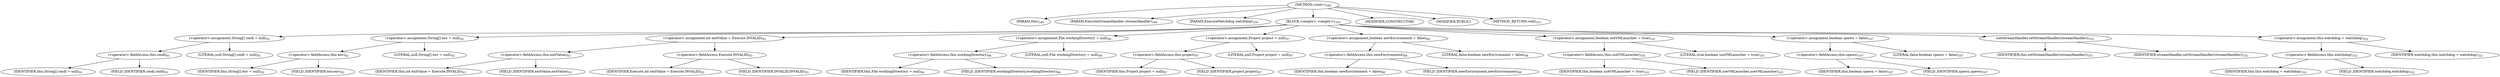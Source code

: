 digraph "&lt;init&gt;" {  
"690" [label = <(METHOD,&lt;init&gt;)<SUB>349</SUB>> ]
"24" [label = <(PARAM,this)<SUB>349</SUB>> ]
"691" [label = <(PARAM,ExecuteStreamHandler streamHandler)<SUB>349</SUB>> ]
"692" [label = <(PARAM,ExecuteWatchdog watchdog)<SUB>350</SUB>> ]
"693" [label = <(BLOCK,&lt;empty&gt;,&lt;empty&gt;)<SUB>350</SUB>> ]
"694" [label = <(&lt;operator&gt;.assignment,String[] cmdl = null)<SUB>91</SUB>> ]
"695" [label = <(&lt;operator&gt;.fieldAccess,this.cmdl)<SUB>91</SUB>> ]
"696" [label = <(IDENTIFIER,this,String[] cmdl = null)<SUB>91</SUB>> ]
"697" [label = <(FIELD_IDENTIFIER,cmdl,cmdl)<SUB>91</SUB>> ]
"698" [label = <(LITERAL,null,String[] cmdl = null)<SUB>91</SUB>> ]
"699" [label = <(&lt;operator&gt;.assignment,String[] env = null)<SUB>92</SUB>> ]
"700" [label = <(&lt;operator&gt;.fieldAccess,this.env)<SUB>92</SUB>> ]
"701" [label = <(IDENTIFIER,this,String[] env = null)<SUB>92</SUB>> ]
"702" [label = <(FIELD_IDENTIFIER,env,env)<SUB>92</SUB>> ]
"703" [label = <(LITERAL,null,String[] env = null)<SUB>92</SUB>> ]
"704" [label = <(&lt;operator&gt;.assignment,int exitValue = Execute.INVALID)<SUB>93</SUB>> ]
"705" [label = <(&lt;operator&gt;.fieldAccess,this.exitValue)<SUB>93</SUB>> ]
"706" [label = <(IDENTIFIER,this,int exitValue = Execute.INVALID)<SUB>93</SUB>> ]
"707" [label = <(FIELD_IDENTIFIER,exitValue,exitValue)<SUB>93</SUB>> ]
"708" [label = <(&lt;operator&gt;.fieldAccess,Execute.INVALID)<SUB>93</SUB>> ]
"709" [label = <(IDENTIFIER,Execute,int exitValue = Execute.INVALID)<SUB>93</SUB>> ]
"710" [label = <(FIELD_IDENTIFIER,INVALID,INVALID)<SUB>93</SUB>> ]
"711" [label = <(&lt;operator&gt;.assignment,File workingDirectory = null)<SUB>96</SUB>> ]
"712" [label = <(&lt;operator&gt;.fieldAccess,this.workingDirectory)<SUB>96</SUB>> ]
"713" [label = <(IDENTIFIER,this,File workingDirectory = null)<SUB>96</SUB>> ]
"714" [label = <(FIELD_IDENTIFIER,workingDirectory,workingDirectory)<SUB>96</SUB>> ]
"715" [label = <(LITERAL,null,File workingDirectory = null)<SUB>96</SUB>> ]
"716" [label = <(&lt;operator&gt;.assignment,Project project = null)<SUB>97</SUB>> ]
"717" [label = <(&lt;operator&gt;.fieldAccess,this.project)<SUB>97</SUB>> ]
"718" [label = <(IDENTIFIER,this,Project project = null)<SUB>97</SUB>> ]
"719" [label = <(FIELD_IDENTIFIER,project,project)<SUB>97</SUB>> ]
"720" [label = <(LITERAL,null,Project project = null)<SUB>97</SUB>> ]
"721" [label = <(&lt;operator&gt;.assignment,boolean newEnvironment = false)<SUB>98</SUB>> ]
"722" [label = <(&lt;operator&gt;.fieldAccess,this.newEnvironment)<SUB>98</SUB>> ]
"723" [label = <(IDENTIFIER,this,boolean newEnvironment = false)<SUB>98</SUB>> ]
"724" [label = <(FIELD_IDENTIFIER,newEnvironment,newEnvironment)<SUB>98</SUB>> ]
"725" [label = <(LITERAL,false,boolean newEnvironment = false)<SUB>98</SUB>> ]
"726" [label = <(&lt;operator&gt;.assignment,boolean useVMLauncher = true)<SUB>101</SUB>> ]
"727" [label = <(&lt;operator&gt;.fieldAccess,this.useVMLauncher)<SUB>101</SUB>> ]
"728" [label = <(IDENTIFIER,this,boolean useVMLauncher = true)<SUB>101</SUB>> ]
"729" [label = <(FIELD_IDENTIFIER,useVMLauncher,useVMLauncher)<SUB>101</SUB>> ]
"730" [label = <(LITERAL,true,boolean useVMLauncher = true)<SUB>101</SUB>> ]
"731" [label = <(&lt;operator&gt;.assignment,boolean spawn = false)<SUB>107</SUB>> ]
"732" [label = <(&lt;operator&gt;.fieldAccess,this.spawn)<SUB>107</SUB>> ]
"733" [label = <(IDENTIFIER,this,boolean spawn = false)<SUB>107</SUB>> ]
"734" [label = <(FIELD_IDENTIFIER,spawn,spawn)<SUB>107</SUB>> ]
"735" [label = <(LITERAL,false,boolean spawn = false)<SUB>107</SUB>> ]
"736" [label = <(setStreamHandler,setStreamHandler(streamHandler))<SUB>351</SUB>> ]
"23" [label = <(IDENTIFIER,this,setStreamHandler(streamHandler))<SUB>351</SUB>> ]
"737" [label = <(IDENTIFIER,streamHandler,setStreamHandler(streamHandler))<SUB>351</SUB>> ]
"738" [label = <(&lt;operator&gt;.assignment,this.watchdog = watchdog)<SUB>352</SUB>> ]
"739" [label = <(&lt;operator&gt;.fieldAccess,this.watchdog)<SUB>352</SUB>> ]
"25" [label = <(IDENTIFIER,this,this.watchdog = watchdog)<SUB>352</SUB>> ]
"740" [label = <(FIELD_IDENTIFIER,watchdog,watchdog)<SUB>352</SUB>> ]
"741" [label = <(IDENTIFIER,watchdog,this.watchdog = watchdog)<SUB>352</SUB>> ]
"742" [label = <(MODIFIER,CONSTRUCTOR)> ]
"743" [label = <(MODIFIER,PUBLIC)> ]
"744" [label = <(METHOD_RETURN,void)<SUB>353</SUB>> ]
  "690" -> "24" 
  "690" -> "691" 
  "690" -> "692" 
  "690" -> "693" 
  "690" -> "742" 
  "690" -> "743" 
  "690" -> "744" 
  "693" -> "694" 
  "693" -> "699" 
  "693" -> "704" 
  "693" -> "711" 
  "693" -> "716" 
  "693" -> "721" 
  "693" -> "726" 
  "693" -> "731" 
  "693" -> "736" 
  "693" -> "738" 
  "694" -> "695" 
  "694" -> "698" 
  "695" -> "696" 
  "695" -> "697" 
  "699" -> "700" 
  "699" -> "703" 
  "700" -> "701" 
  "700" -> "702" 
  "704" -> "705" 
  "704" -> "708" 
  "705" -> "706" 
  "705" -> "707" 
  "708" -> "709" 
  "708" -> "710" 
  "711" -> "712" 
  "711" -> "715" 
  "712" -> "713" 
  "712" -> "714" 
  "716" -> "717" 
  "716" -> "720" 
  "717" -> "718" 
  "717" -> "719" 
  "721" -> "722" 
  "721" -> "725" 
  "722" -> "723" 
  "722" -> "724" 
  "726" -> "727" 
  "726" -> "730" 
  "727" -> "728" 
  "727" -> "729" 
  "731" -> "732" 
  "731" -> "735" 
  "732" -> "733" 
  "732" -> "734" 
  "736" -> "23" 
  "736" -> "737" 
  "738" -> "739" 
  "738" -> "741" 
  "739" -> "25" 
  "739" -> "740" 
}
